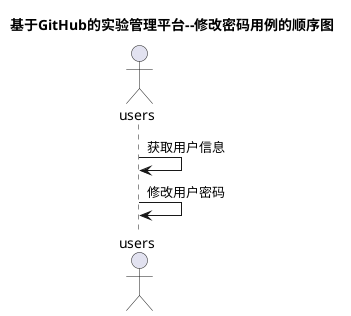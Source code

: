 @startuml
title 基于GitHub的实验管理平台--修改密码用例的顺序图
actor users
users -> users:获取用户信息
users -> users:修改用户密码
@enduml
